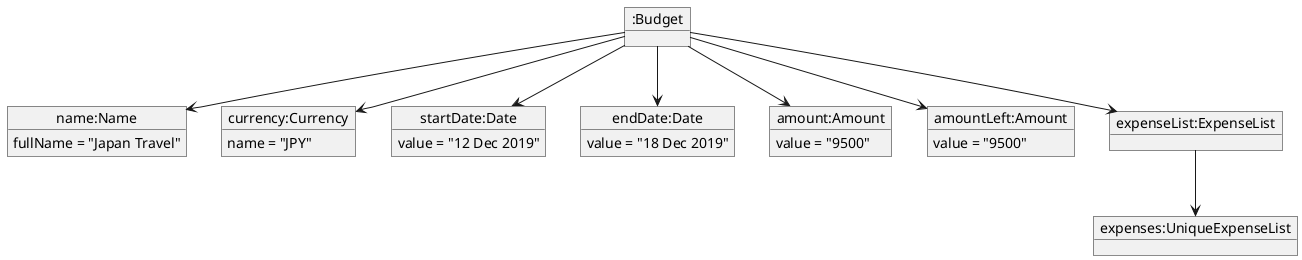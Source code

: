 @startuml
object ":Budget" as o
object "name:Name" as o2
object "currency:Currency" as o3
object "startDate:Date" as o4
object "endDate:Date" as o5
object "amount:Amount" as o6
object "amountLeft:Amount" as o7
object "expenseList:ExpenseList" as o8
object "expenses:UniqueExpenseList" as o9


o2 : fullName = "Japan Travel"
o3 : name = "JPY"
o4 : value = "12 Dec 2019"
o5 : value = "18 Dec 2019"
o6 : value = "9500"
o7 : value = "9500"

o --> o2
o --> o3
o --> o4
o --> o5
o --> o6
o --> o7
o --> o8
o8 --> o9


@enduml
